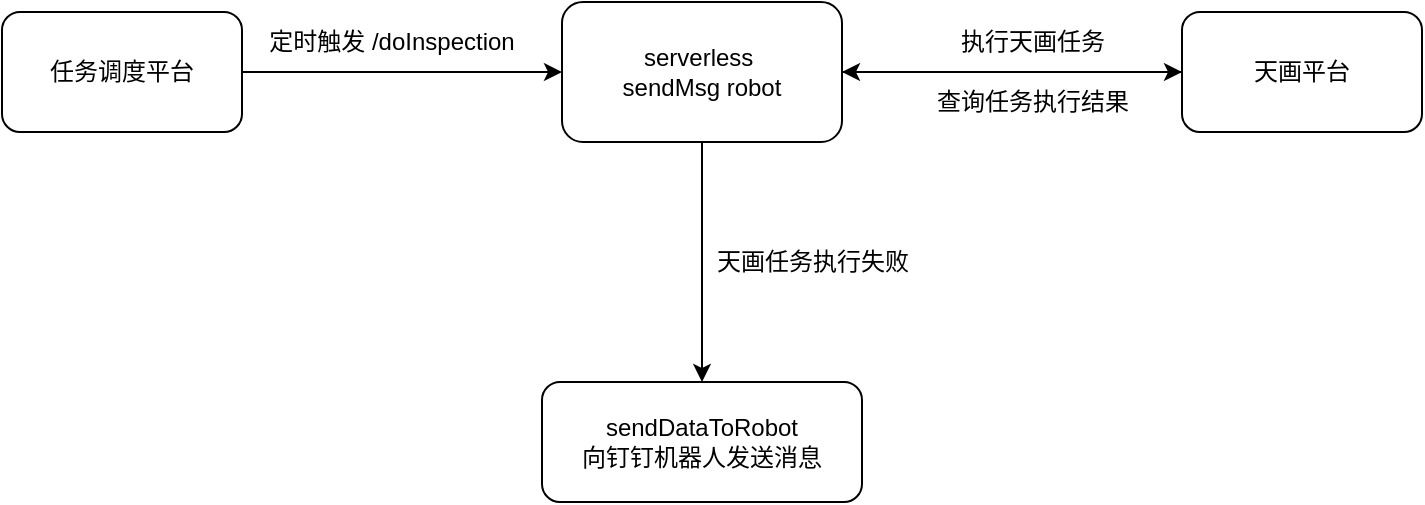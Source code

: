 <mxfile version="15.0.5" type="github">
  <diagram id="C5RBs43oDa-KdzZeNtuy" name="Page-1">
    <mxGraphModel dx="2253" dy="826" grid="0" gridSize="1" guides="1" tooltips="1" connect="1" arrows="1" fold="1" page="1" pageScale="1" pageWidth="827" pageHeight="1169" math="0" shadow="0">
      <root>
        <mxCell id="WIyWlLk6GJQsqaUBKTNV-0" />
        <mxCell id="WIyWlLk6GJQsqaUBKTNV-1" parent="WIyWlLk6GJQsqaUBKTNV-0" />
        <mxCell id="bBBXWL_AHqnHA9u6XLWa-10" style="edgeStyle=orthogonalEdgeStyle;rounded=0;orthogonalLoop=1;jettySize=auto;html=1;entryX=0;entryY=0.5;entryDx=0;entryDy=0;" edge="1" parent="WIyWlLk6GJQsqaUBKTNV-1" source="bBBXWL_AHqnHA9u6XLWa-1" target="bBBXWL_AHqnHA9u6XLWa-9">
          <mxGeometry relative="1" as="geometry" />
        </mxCell>
        <mxCell id="bBBXWL_AHqnHA9u6XLWa-15" style="edgeStyle=orthogonalEdgeStyle;rounded=0;orthogonalLoop=1;jettySize=auto;html=1;entryX=0.5;entryY=0;entryDx=0;entryDy=0;" edge="1" parent="WIyWlLk6GJQsqaUBKTNV-1" source="bBBXWL_AHqnHA9u6XLWa-1" target="bBBXWL_AHqnHA9u6XLWa-12">
          <mxGeometry relative="1" as="geometry" />
        </mxCell>
        <mxCell id="bBBXWL_AHqnHA9u6XLWa-1" value="serverless&amp;nbsp;&lt;br&gt;sendMsg robot" style="rounded=1;whiteSpace=wrap;html=1;" vertex="1" parent="WIyWlLk6GJQsqaUBKTNV-1">
          <mxGeometry x="-470" y="320" width="140" height="70" as="geometry" />
        </mxCell>
        <mxCell id="bBBXWL_AHqnHA9u6XLWa-3" style="edgeStyle=orthogonalEdgeStyle;rounded=0;orthogonalLoop=1;jettySize=auto;html=1;exitX=1;exitY=0.5;exitDx=0;exitDy=0;" edge="1" parent="WIyWlLk6GJQsqaUBKTNV-1" source="bBBXWL_AHqnHA9u6XLWa-2" target="bBBXWL_AHqnHA9u6XLWa-1">
          <mxGeometry relative="1" as="geometry" />
        </mxCell>
        <mxCell id="bBBXWL_AHqnHA9u6XLWa-2" value="任务调度平台" style="rounded=1;whiteSpace=wrap;html=1;" vertex="1" parent="WIyWlLk6GJQsqaUBKTNV-1">
          <mxGeometry x="-750" y="325" width="120" height="60" as="geometry" />
        </mxCell>
        <mxCell id="bBBXWL_AHqnHA9u6XLWa-4" value="定时触发 /doInspection" style="text;html=1;strokeColor=none;fillColor=none;align=center;verticalAlign=middle;whiteSpace=wrap;rounded=0;" vertex="1" parent="WIyWlLk6GJQsqaUBKTNV-1">
          <mxGeometry x="-620" y="330" width="130" height="20" as="geometry" />
        </mxCell>
        <mxCell id="bBBXWL_AHqnHA9u6XLWa-13" style="edgeStyle=orthogonalEdgeStyle;rounded=0;orthogonalLoop=1;jettySize=auto;html=1;" edge="1" parent="WIyWlLk6GJQsqaUBKTNV-1" source="bBBXWL_AHqnHA9u6XLWa-9">
          <mxGeometry relative="1" as="geometry">
            <mxPoint x="-330" y="355" as="targetPoint" />
          </mxGeometry>
        </mxCell>
        <mxCell id="bBBXWL_AHqnHA9u6XLWa-9" value="天画平台" style="rounded=1;whiteSpace=wrap;html=1;" vertex="1" parent="WIyWlLk6GJQsqaUBKTNV-1">
          <mxGeometry x="-160" y="325" width="120" height="60" as="geometry" />
        </mxCell>
        <mxCell id="bBBXWL_AHqnHA9u6XLWa-11" value="执行天画任务" style="text;html=1;align=center;verticalAlign=middle;resizable=0;points=[];autosize=1;strokeColor=none;fillColor=none;" vertex="1" parent="WIyWlLk6GJQsqaUBKTNV-1">
          <mxGeometry x="-280" y="330" width="90" height="20" as="geometry" />
        </mxCell>
        <mxCell id="bBBXWL_AHqnHA9u6XLWa-12" value="sendDataToRobot&lt;br&gt;向钉钉机器人发送消息" style="rounded=1;whiteSpace=wrap;html=1;" vertex="1" parent="WIyWlLk6GJQsqaUBKTNV-1">
          <mxGeometry x="-480" y="510" width="160" height="60" as="geometry" />
        </mxCell>
        <mxCell id="bBBXWL_AHqnHA9u6XLWa-14" value="查询任务执行结果" style="text;html=1;align=center;verticalAlign=middle;resizable=0;points=[];autosize=1;strokeColor=none;fillColor=none;" vertex="1" parent="WIyWlLk6GJQsqaUBKTNV-1">
          <mxGeometry x="-290" y="360" width="110" height="20" as="geometry" />
        </mxCell>
        <mxCell id="bBBXWL_AHqnHA9u6XLWa-16" value="天画任务执行失败" style="text;html=1;align=center;verticalAlign=middle;resizable=0;points=[];autosize=1;strokeColor=none;fillColor=none;" vertex="1" parent="WIyWlLk6GJQsqaUBKTNV-1">
          <mxGeometry x="-400" y="440" width="110" height="20" as="geometry" />
        </mxCell>
      </root>
    </mxGraphModel>
  </diagram>
</mxfile>
